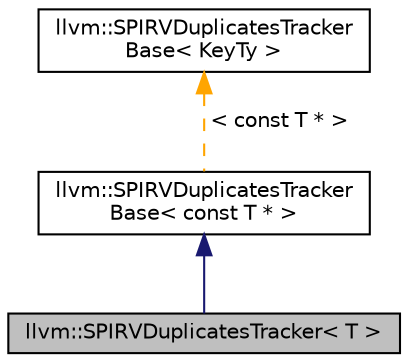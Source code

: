 digraph "llvm::SPIRVDuplicatesTracker&lt; T &gt;"
{
 // LATEX_PDF_SIZE
  bgcolor="transparent";
  edge [fontname="Helvetica",fontsize="10",labelfontname="Helvetica",labelfontsize="10"];
  node [fontname="Helvetica",fontsize="10",shape=record];
  Node1 [label="llvm::SPIRVDuplicatesTracker\< T \>",height=0.2,width=0.4,color="black", fillcolor="grey75", style="filled", fontcolor="black",tooltip=" "];
  Node2 -> Node1 [dir="back",color="midnightblue",fontsize="10",style="solid",fontname="Helvetica"];
  Node2 [label="llvm::SPIRVDuplicatesTracker\lBase\< const T * \>",height=0.2,width=0.4,color="black",URL="$classllvm_1_1SPIRVDuplicatesTrackerBase.html",tooltip=" "];
  Node3 -> Node2 [dir="back",color="orange",fontsize="10",style="dashed",label=" \< const T * \>" ,fontname="Helvetica"];
  Node3 [label="llvm::SPIRVDuplicatesTracker\lBase\< KeyTy \>",height=0.2,width=0.4,color="black",URL="$classllvm_1_1SPIRVDuplicatesTrackerBase.html",tooltip=" "];
}
